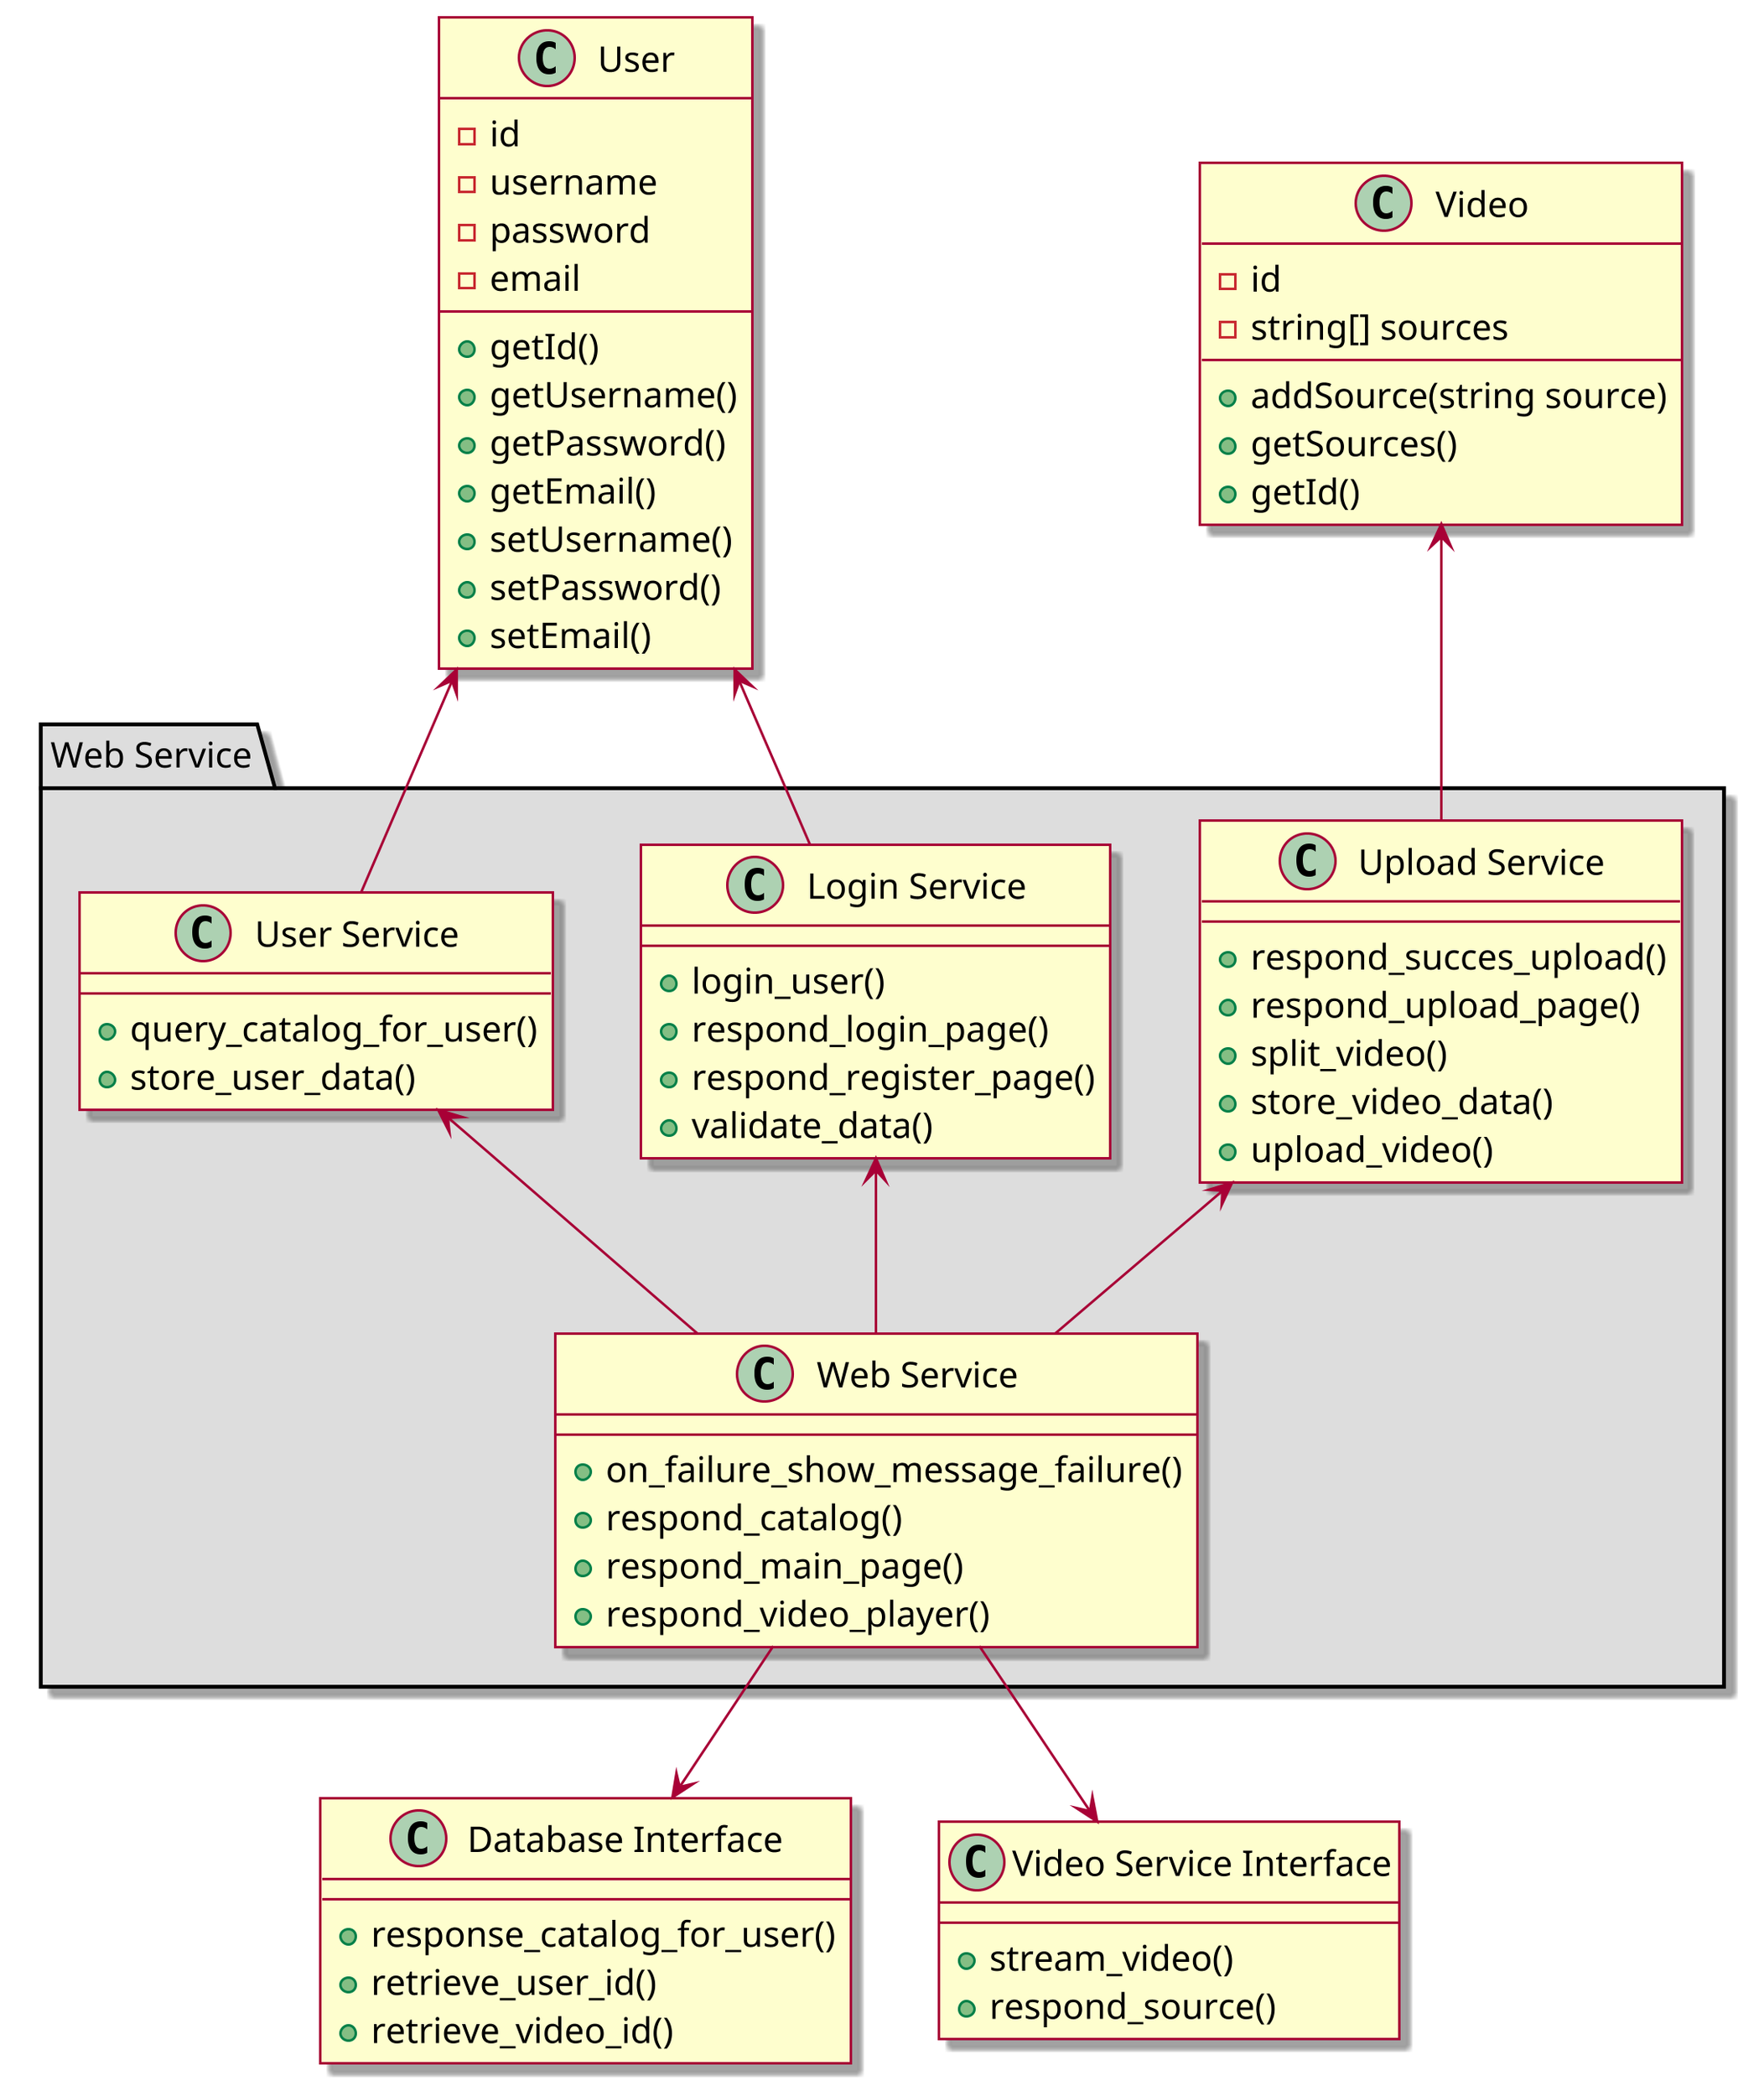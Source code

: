 ```plantuml
@startuml
skin rose
skinparam dpi 300
class "Database Interface" as DI {
  + response_catalog_for_user()
  + retrieve_user_id()
  + retrieve_video_id()
}

class "Video Service Interface" as VSI {
  + stream_video()
  + respond_source()
}

class "User" as U {
  - id
  - username
  - password
  - email
  --
  + getId()
  + getUsername()
  + getPassword()
  + getEmail()
  + setUsername()
  + setPassword()
  + setEmail()
}

class "Video" as V {
  - id
  - string[] sources
  --
  + addSource(string source)
  + getSources()
  + getId()
}

Package "Web Service" #DDDDDD {
	class "Web Service" as WS {
		+ on_failure_show_message_failure()
		+ respond_catalog()
		+ respond_main_page()
		+ respond_video_player()
	}

  class "Login Service" as LS {
		+ login_user()
		+ respond_login_page()
		+ respond_register_page()
		+ validate_data()
  }

  class "Upload Service" as UPS {
		+ respond_succes_upload()
		+ respond_upload_page()
    + split_video()
		+ store_video_data()
		+ upload_video()
  }

  class "User Service" as US {
		+ query_catalog_for_user()
		+ store_user_data()
  }
}

U <-- US
V <-- UPS
U <-- LS

LS <-- WS
UPS <-- WS
US <-- WS

WS --> VSI
WS --> DI
@enduml
```
